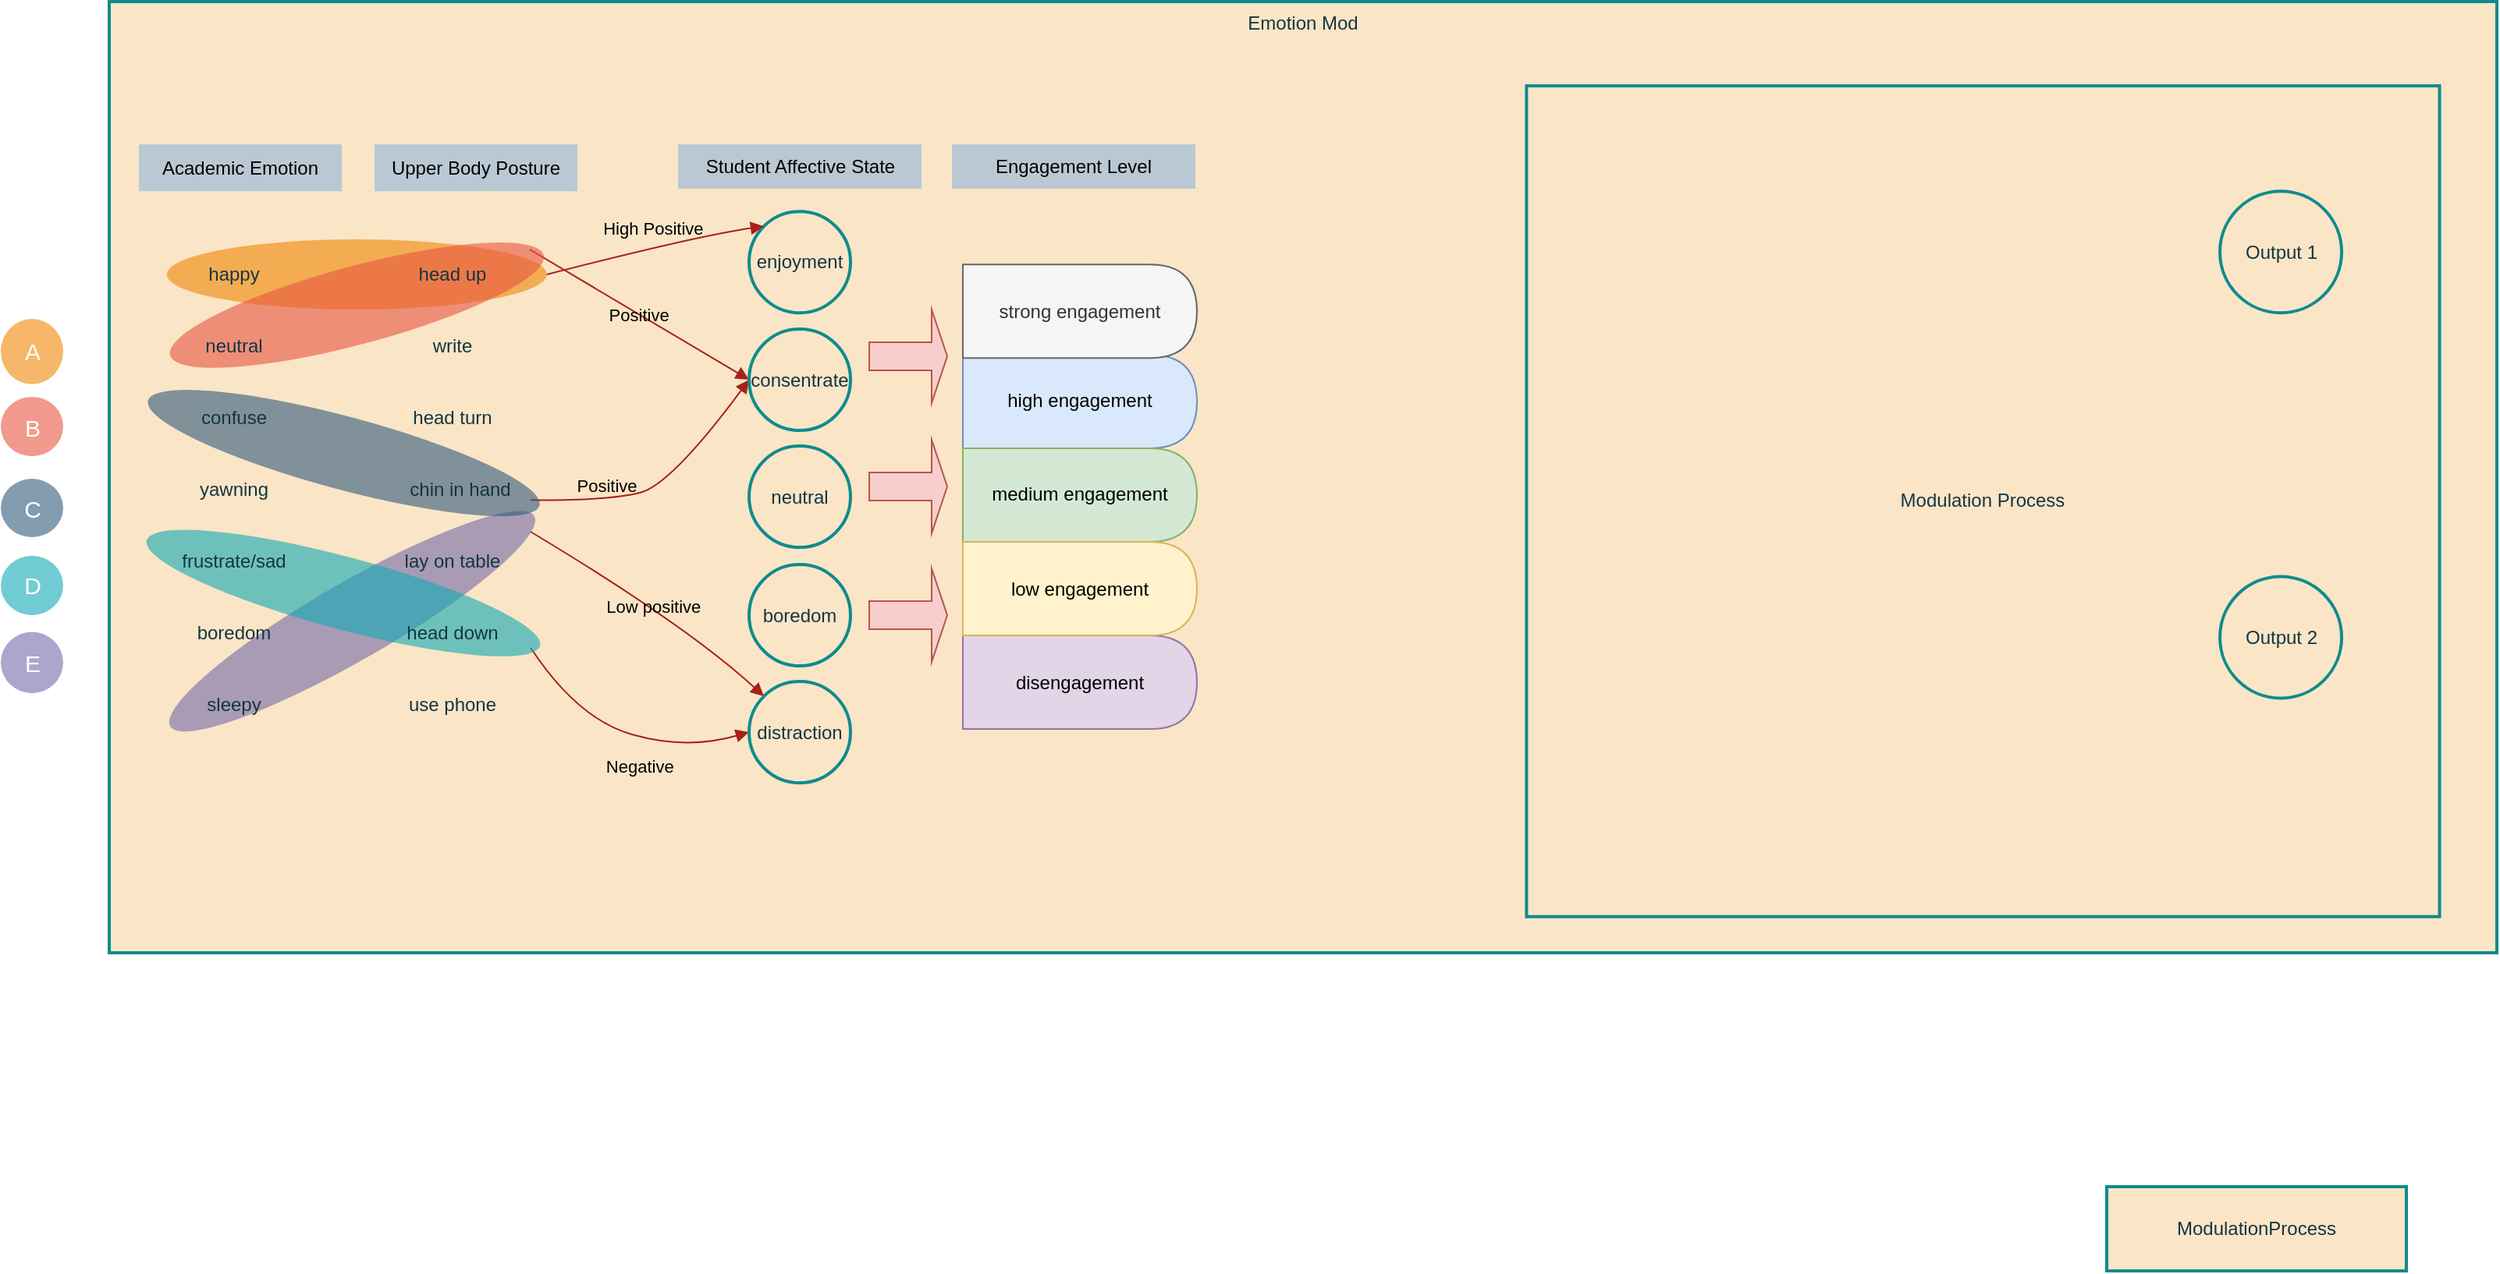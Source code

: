 <mxfile version="26.0.11">
  <diagram name="第 1 页" id="Mu2E_eLrNELdEOU-j35A">
    <mxGraphModel dx="946" dy="601" grid="1" gridSize="10" guides="1" tooltips="1" connect="1" arrows="1" fold="1" page="1" pageScale="1" pageWidth="827" pageHeight="1169" math="0" shadow="0">
      <root>
        <mxCell id="0" />
        <mxCell id="1" parent="0" />
        <mxCell id="2" value="Emotion Mod" style="whiteSpace=wrap;strokeWidth=2;verticalAlign=top;labelBackgroundColor=none;fillColor=#FAE5C7;strokeColor=#0F8B8D;fontColor=#143642;" parent="1" vertex="1">
          <mxGeometry x="290" y="50" width="1530" height="610" as="geometry" />
        </mxCell>
        <mxCell id="3" value="Modulator" style="whiteSpace=wrap;strokeWidth=2;labelBackgroundColor=none;fillColor=#FAE5C7;strokeColor=#0F8B8D;fontColor=#143642;" parent="2" vertex="1">
          <mxGeometry x="954.72" y="268.323" width="161.568" height="104.241" as="geometry" />
        </mxCell>
        <mxCell id="4" value="Modulation Process" style="whiteSpace=wrap;strokeWidth=2;labelBackgroundColor=none;fillColor=#FAE5C7;strokeColor=#0F8B8D;fontColor=#143642;" parent="2" vertex="1">
          <mxGeometry x="908.208" y="54.051" width="585.072" height="532.785" as="geometry" />
        </mxCell>
        <mxCell id="7" value="enjoyment" style="ellipse;aspect=fixed;strokeWidth=2;whiteSpace=wrap;labelBackgroundColor=none;fillColor=#FAE5C7;strokeColor=#0F8B8D;fontColor=#143642;" parent="2" vertex="1">
          <mxGeometry x="410" y="134.613" width="65" height="65" as="geometry" />
        </mxCell>
        <mxCell id="8" value="Output 1" style="ellipse;aspect=fixed;strokeWidth=2;whiteSpace=wrap;labelBackgroundColor=none;fillColor=#FAE5C7;strokeColor=#0F8B8D;fontColor=#143642;" parent="2" vertex="1">
          <mxGeometry x="1352.52" y="121.614" width="78" height="78" as="geometry" />
        </mxCell>
        <mxCell id="9" value="Output 2" style="ellipse;aspect=fixed;strokeWidth=2;whiteSpace=wrap;labelBackgroundColor=none;fillColor=#FAE5C7;strokeColor=#0F8B8D;fontColor=#143642;" parent="2" vertex="1">
          <mxGeometry x="1352.52" y="368.703" width="78" height="78" as="geometry" />
        </mxCell>
        <mxCell id="10" value="Academic Emotion" style="whiteSpace=wrap;strokeWidth=2;labelBackgroundColor=none;fillColor=#bac8d3;strokeColor=none;" parent="2" vertex="1">
          <mxGeometry x="19" y="91.61" width="130" height="30" as="geometry" />
        </mxCell>
        <mxCell id="11" value="High Positive" style="curved=1;startArrow=none;endArrow=block;exitX=1;exitY=0.5;entryX=0;entryY=0;labelBackgroundColor=none;strokeColor=#A8201A;fontColor=default;entryDx=0;entryDy=0;exitDx=0;exitDy=0;" parent="2" source="aTnPbn40ItSZbfzdWut3-43" target="7" edge="1">
          <mxGeometry x="0.029" y="12" relative="1" as="geometry">
            <Array as="points">
              <mxPoint x="378" y="150" />
            </Array>
            <mxPoint x="270" y="165.059" as="sourcePoint" />
            <mxPoint x="399.48" y="154.003" as="targetPoint" />
            <mxPoint as="offset" />
          </mxGeometry>
        </mxCell>
        <mxCell id="12" value="Positive" style="curved=1;startArrow=none;endArrow=block;exitX=1.01;exitY=0.5;labelBackgroundColor=none;strokeColor=#A8201A;fontColor=default;entryX=0;entryY=0.5;entryDx=0;entryDy=0;" parent="2" target="aTnPbn40ItSZbfzdWut3-53" edge="1">
          <mxGeometry x="-0.411" y="10" relative="1" as="geometry">
            <Array as="points">
              <mxPoint x="320" y="320" />
              <mxPoint x="360" y="310" />
            </Array>
            <mxPoint x="270" y="319.683" as="sourcePoint" />
            <mxPoint x="485.424" y="290.001" as="targetPoint" />
            <mxPoint as="offset" />
          </mxGeometry>
        </mxCell>
        <mxCell id="13" value="Positive" style="curved=1;startArrow=none;endArrow=block;exitX=1;exitY=0.5;entryX=0;entryY=0.5;labelBackgroundColor=none;strokeColor=#A8201A;fontColor=default;entryDx=0;entryDy=0;" parent="2" target="aTnPbn40ItSZbfzdWut3-53" edge="1">
          <mxGeometry relative="1" as="geometry">
            <Array as="points" />
            <mxPoint x="269.508" y="159.003" as="sourcePoint" />
            <mxPoint x="646.5" y="159.003" as="targetPoint" />
          </mxGeometry>
        </mxCell>
        <mxCell id="14" value="Negative" style="curved=1;startArrow=none;endArrow=block;exitX=1;exitY=0.02;entryX=0;entryY=0.5;labelBackgroundColor=none;strokeColor=#A8201A;fontColor=default;entryDx=0;entryDy=0;" parent="2" target="aTnPbn40ItSZbfzdWut3-56" edge="1">
          <mxGeometry x="0.199" y="-18" relative="1" as="geometry">
            <Array as="points">
              <mxPoint x="300" y="460" />
              <mxPoint x="370" y="480" />
            </Array>
            <mxPoint x="269.998" y="414.368" as="sourcePoint" />
            <mxPoint x="506.23" y="304.574" as="targetPoint" />
            <mxPoint as="offset" />
          </mxGeometry>
        </mxCell>
        <mxCell id="15" value="Low positive" style="curved=1;startArrow=none;endArrow=block;exitX=1;exitY=0.98;entryX=0;entryY=0;labelBackgroundColor=none;strokeColor=#A8201A;fontColor=default;entryDx=0;entryDy=0;" parent="2" target="aTnPbn40ItSZbfzdWut3-56" edge="1">
          <mxGeometry relative="1" as="geometry">
            <Array as="points">
              <mxPoint x="370" y="400" />
            </Array>
            <mxPoint x="269.998" y="339.998" as="sourcePoint" />
            <mxPoint x="506.23" y="377.223" as="targetPoint" />
          </mxGeometry>
        </mxCell>
        <mxCell id="aTnPbn40ItSZbfzdWut3-23" value="" style="ellipse;whiteSpace=wrap;rotation=-30;fillColor=#736CA8;opacity=60;strokeColor=none;html=1;" parent="2" vertex="1">
          <mxGeometry x="21.06" y="372.56" width="269.32" height="49.68" as="geometry" />
        </mxCell>
        <mxCell id="aTnPbn40ItSZbfzdWut3-41" value="Upper Body Posture" style="whiteSpace=wrap;strokeWidth=2;labelBackgroundColor=none;fillColor=#bac8d3;strokeColor=none;" parent="2" vertex="1">
          <mxGeometry x="170" y="91.61" width="130" height="30" as="geometry" />
        </mxCell>
        <mxCell id="aTnPbn40ItSZbfzdWut3-43" value="" style="ellipse;whiteSpace=wrap;rotation=0;fillColor=#F08705;opacity=60;strokeColor=none;html=1;" parent="2" vertex="1">
          <mxGeometry x="36.9" y="152.5" width="243.57" height="45" as="geometry" />
        </mxCell>
        <mxCell id="aTnPbn40ItSZbfzdWut3-44" value="" style="ellipse;whiteSpace=wrap;rotation=75;fillColor=#E85642;opacity=60;strokeColor=none;html=1;" parent="2" vertex="1">
          <mxGeometry x="133.62" y="70.78" width="50.14" height="247.87" as="geometry" />
        </mxCell>
        <mxCell id="aTnPbn40ItSZbfzdWut3-46" value="" style="ellipse;whiteSpace=wrap;fillColor=#12AAB5;opacity=60;strokeColor=none;rotation=15;html=1;" parent="2" vertex="1">
          <mxGeometry x="19.52" y="356.09" width="261" height="46.47" as="geometry" />
        </mxCell>
        <mxCell id="aTnPbn40ItSZbfzdWut3-47" value="" style="ellipse;whiteSpace=wrap;fillColor=#2F5B7C;opacity=60;strokeColor=none;html=1;rotation=15;" parent="2" vertex="1">
          <mxGeometry x="20.44" y="266.13" width="259.74" height="46.77" as="geometry" />
        </mxCell>
        <mxCell id="aTnPbn40ItSZbfzdWut3-25" value="happy" style="text;html=1;align=center;verticalAlign=middle;whiteSpace=wrap;rounded=0;fontColor=#143642;" parent="2" vertex="1">
          <mxGeometry x="50" y="160" width="60" height="30" as="geometry" />
        </mxCell>
        <mxCell id="aTnPbn40ItSZbfzdWut3-24" value="neutral" style="text;html=1;align=center;verticalAlign=middle;whiteSpace=wrap;rounded=0;fontColor=#143642;" parent="2" vertex="1">
          <mxGeometry x="50" y="206.47" width="60" height="30" as="geometry" />
        </mxCell>
        <mxCell id="aTnPbn40ItSZbfzdWut3-27" value="yawning" style="text;html=1;align=center;verticalAlign=middle;whiteSpace=wrap;rounded=0;fontColor=#143642;" parent="2" vertex="1">
          <mxGeometry x="50" y="298.47" width="60" height="30" as="geometry" />
        </mxCell>
        <mxCell id="aTnPbn40ItSZbfzdWut3-26" value="confuse" style="text;html=1;align=center;verticalAlign=middle;whiteSpace=wrap;rounded=0;fontColor=#143642;" parent="2" vertex="1">
          <mxGeometry x="50" y="252.47" width="60" height="30" as="geometry" />
        </mxCell>
        <mxCell id="aTnPbn40ItSZbfzdWut3-28" value="boredom" style="text;html=1;align=center;verticalAlign=middle;whiteSpace=wrap;rounded=0;fontColor=#143642;" parent="2" vertex="1">
          <mxGeometry x="50" y="392.47" width="60" height="24.88" as="geometry" />
        </mxCell>
        <mxCell id="aTnPbn40ItSZbfzdWut3-29" value="sleepy" style="text;html=1;align=center;verticalAlign=middle;whiteSpace=wrap;rounded=0;fontColor=#143642;" parent="2" vertex="1">
          <mxGeometry x="50" y="436" width="60" height="30" as="geometry" />
        </mxCell>
        <mxCell id="aTnPbn40ItSZbfzdWut3-30" value="frustrate/sad" style="text;html=1;align=center;verticalAlign=middle;whiteSpace=wrap;rounded=0;fontColor=#143642;" parent="2" vertex="1">
          <mxGeometry x="50" y="344.47" width="60" height="30" as="geometry" />
        </mxCell>
        <mxCell id="aTnPbn40ItSZbfzdWut3-34" value="head up" style="text;html=1;align=center;verticalAlign=middle;whiteSpace=wrap;rounded=0;fontColor=#143642;" parent="2" vertex="1">
          <mxGeometry x="190" y="160" width="60" height="30" as="geometry" />
        </mxCell>
        <mxCell id="aTnPbn40ItSZbfzdWut3-35" value="write" style="text;html=1;align=center;verticalAlign=middle;whiteSpace=wrap;rounded=0;fontColor=#143642;" parent="2" vertex="1">
          <mxGeometry x="180" y="206.47" width="80" height="30" as="geometry" />
        </mxCell>
        <mxCell id="aTnPbn40ItSZbfzdWut3-36" value="head turn" style="text;html=1;align=center;verticalAlign=middle;whiteSpace=wrap;rounded=0;fontColor=#143642;" parent="2" vertex="1">
          <mxGeometry x="185" y="252.47" width="70" height="30" as="geometry" />
        </mxCell>
        <mxCell id="aTnPbn40ItSZbfzdWut3-37" value="chin in hand" style="text;html=1;align=center;verticalAlign=middle;whiteSpace=wrap;rounded=0;fontColor=#143642;" parent="2" vertex="1">
          <mxGeometry x="190" y="298.47" width="70" height="30" as="geometry" />
        </mxCell>
        <mxCell id="aTnPbn40ItSZbfzdWut3-38" value="head down" style="text;html=1;align=center;verticalAlign=middle;whiteSpace=wrap;rounded=0;fontColor=#143642;" parent="2" vertex="1">
          <mxGeometry x="185" y="392.47" width="70" height="24.88" as="geometry" />
        </mxCell>
        <mxCell id="aTnPbn40ItSZbfzdWut3-39" value="use phone" style="text;html=1;align=center;verticalAlign=middle;whiteSpace=wrap;rounded=0;fontColor=#143642;" parent="2" vertex="1">
          <mxGeometry x="190" y="436" width="60" height="30" as="geometry" />
        </mxCell>
        <mxCell id="aTnPbn40ItSZbfzdWut3-40" value="lay on table" style="text;html=1;align=center;verticalAlign=middle;whiteSpace=wrap;rounded=0;fontColor=#143642;" parent="2" vertex="1">
          <mxGeometry x="185" y="344.47" width="70" height="30" as="geometry" />
        </mxCell>
        <mxCell id="16" value="Student Affective State" style="whiteSpace=wrap;strokeWidth=2;labelBackgroundColor=none;fillColor=#bac8d3;strokeColor=none;" parent="2" vertex="1">
          <mxGeometry x="364.5" y="91.61" width="156" height="28.39" as="geometry" />
        </mxCell>
        <mxCell id="aTnPbn40ItSZbfzdWut3-53" value="consentrate" style="ellipse;aspect=fixed;strokeWidth=2;whiteSpace=wrap;labelBackgroundColor=none;fillColor=#FAE5C7;strokeColor=#0F8B8D;fontColor=#143642;" parent="2" vertex="1">
          <mxGeometry x="410" y="210" width="65" height="65" as="geometry" />
        </mxCell>
        <mxCell id="aTnPbn40ItSZbfzdWut3-54" value="neutral" style="ellipse;aspect=fixed;strokeWidth=2;whiteSpace=wrap;labelBackgroundColor=none;fillColor=#FAE5C7;strokeColor=#0F8B8D;fontColor=#143642;" parent="2" vertex="1">
          <mxGeometry x="410" y="285" width="65" height="65" as="geometry" />
        </mxCell>
        <mxCell id="aTnPbn40ItSZbfzdWut3-56" value="distraction" style="ellipse;aspect=fixed;strokeWidth=2;whiteSpace=wrap;labelBackgroundColor=none;fillColor=#FAE5C7;strokeColor=#0F8B8D;fontColor=#143642;" parent="2" vertex="1">
          <mxGeometry x="410" y="436.003" width="65" height="65" as="geometry" />
        </mxCell>
        <mxCell id="aTnPbn40ItSZbfzdWut3-57" value="boredom" style="ellipse;aspect=fixed;strokeWidth=2;whiteSpace=wrap;labelBackgroundColor=none;fillColor=#FAE5C7;strokeColor=#0F8B8D;fontColor=#143642;" parent="2" vertex="1">
          <mxGeometry x="410" y="361" width="65" height="65" as="geometry" />
        </mxCell>
        <mxCell id="jPpZdgBI-7gxZNtwFv-K-17" value="Engagement Level" style="whiteSpace=wrap;strokeWidth=2;labelBackgroundColor=none;fillColor=#bac8d3;strokeColor=none;" vertex="1" parent="2">
          <mxGeometry x="540" y="91.61" width="156" height="28.39" as="geometry" />
        </mxCell>
        <mxCell id="jPpZdgBI-7gxZNtwFv-K-18" value="high engagement" style="shape=delay;whiteSpace=wrap;html=1;aspect=fixed;fillColor=#dae8fc;strokeColor=#6c8ebf;" vertex="1" parent="2">
          <mxGeometry x="547" y="226.47" width="150" height="60" as="geometry" />
        </mxCell>
        <mxCell id="jPpZdgBI-7gxZNtwFv-K-59" value="medium engagement" style="shape=delay;whiteSpace=wrap;html=1;aspect=fixed;fillColor=#d5e8d4;strokeColor=#82b366;" vertex="1" parent="2">
          <mxGeometry x="547" y="286.47" width="150" height="60" as="geometry" />
        </mxCell>
        <mxCell id="jPpZdgBI-7gxZNtwFv-K-60" value="strong engagement" style="shape=delay;whiteSpace=wrap;html=1;aspect=fixed;fillColor=#f5f5f5;strokeColor=#666666;fontColor=#333333;" vertex="1" parent="2">
          <mxGeometry x="547" y="168.61" width="150" height="60" as="geometry" />
        </mxCell>
        <mxCell id="jPpZdgBI-7gxZNtwFv-K-61" value="disengagement" style="shape=delay;whiteSpace=wrap;html=1;aspect=fixed;fillColor=#e1d5e7;strokeColor=#9673a6;" vertex="1" parent="2">
          <mxGeometry x="547" y="406.56" width="150" height="60" as="geometry" />
        </mxCell>
        <mxCell id="jPpZdgBI-7gxZNtwFv-K-62" value="low engagement" style="shape=delay;whiteSpace=wrap;html=1;aspect=fixed;fillColor=#fff2cc;strokeColor=#d6b656;" vertex="1" parent="2">
          <mxGeometry x="547" y="346.56" width="150" height="60" as="geometry" />
        </mxCell>
        <mxCell id="jPpZdgBI-7gxZNtwFv-K-63" value="" style="shape=singleArrow;whiteSpace=wrap;html=1;fillColor=#f8cecc;strokeColor=#b85450;" vertex="1" parent="2">
          <mxGeometry x="487" y="197.47" width="50" height="60" as="geometry" />
        </mxCell>
        <mxCell id="jPpZdgBI-7gxZNtwFv-K-64" value="" style="shape=singleArrow;whiteSpace=wrap;html=1;fillColor=#f8cecc;strokeColor=#b85450;" vertex="1" parent="2">
          <mxGeometry x="487" y="281" width="50" height="60" as="geometry" />
        </mxCell>
        <mxCell id="jPpZdgBI-7gxZNtwFv-K-65" value="" style="shape=singleArrow;whiteSpace=wrap;html=1;fillColor=#f8cecc;strokeColor=#b85450;" vertex="1" parent="2">
          <mxGeometry x="487" y="363.56" width="50" height="60" as="geometry" />
        </mxCell>
        <mxCell id="17" value="ModulationProcess" style="whiteSpace=wrap;strokeWidth=2;labelBackgroundColor=none;fillColor=#FAE5C7;strokeColor=#0F8B8D;fontColor=#143642;" parent="1" vertex="1">
          <mxGeometry x="1570" y="810" width="192" height="54" as="geometry" />
        </mxCell>
        <mxCell id="aTnPbn40ItSZbfzdWut3-18" value="A" style="ellipse;whiteSpace=wrap;rotation=0;fillColor=#f08705;opacity=60;strokeColor=none;html=1;gradientColor=none;fontSize=15;fontColor=#FFFFFF;" parent="1" vertex="1">
          <mxGeometry x="220.5" y="253.485" width="40.0" height="41.869" as="geometry" />
        </mxCell>
        <mxCell id="aTnPbn40ItSZbfzdWut3-19" value="B" style="ellipse;whiteSpace=wrap;rotation=0;fillColor=#e85642;opacity=60;strokeColor=none;html=1;fontSize=15;fontColor=#FFFFFF;" parent="1" vertex="1">
          <mxGeometry x="220.5" y="303.485" width="40" height="38.092" as="geometry" />
        </mxCell>
        <mxCell id="aTnPbn40ItSZbfzdWut3-20" value="C" style="ellipse;whiteSpace=wrap;fillColor=#2f5b7c;opacity=60;strokeColor=none;html=1;fontSize=15;fontColor=#FFFFFF;" parent="1" vertex="1">
          <mxGeometry x="220.5" y="356.061" width="40" height="37.423" as="geometry" />
        </mxCell>
        <mxCell id="aTnPbn40ItSZbfzdWut3-21" value="D" style="ellipse;whiteSpace=wrap;fillColor=#12aab5;opacity=60;strokeColor=none;html=1;fontSize=15;fontColor=#FFFFFF;" parent="1" vertex="1">
          <mxGeometry x="220.5" y="405.392" width="40" height="38.092" as="geometry" />
        </mxCell>
        <mxCell id="aTnPbn40ItSZbfzdWut3-22" value="E" style="ellipse;whiteSpace=wrap;rotation=0;fillColor=#736ca8;opacity=60;strokeColor=none;html=1;fontSize=15;fontColor=#FFFFFF;" parent="1" vertex="1">
          <mxGeometry x="220.5" y="454.283" width="40.0" height="39.202" as="geometry" />
        </mxCell>
      </root>
    </mxGraphModel>
  </diagram>
</mxfile>
